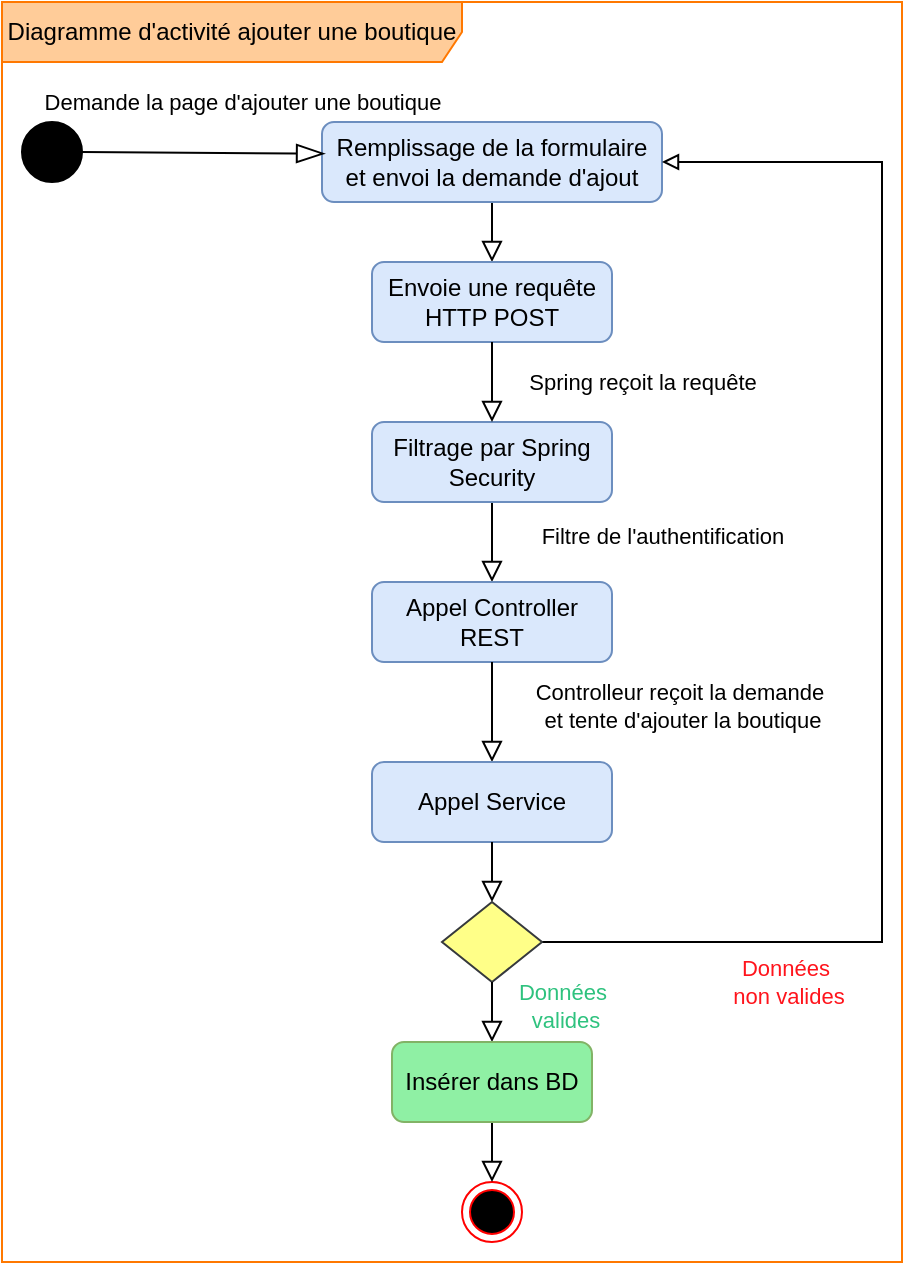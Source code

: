 <mxfile version="24.7.14">
  <diagram name="Page-1" id="q_UBp8_0X8ESd24AhM2i">
    <mxGraphModel dx="853" dy="372" grid="1" gridSize="10" guides="1" tooltips="1" connect="1" arrows="1" fold="1" page="1" pageScale="1" pageWidth="850" pageHeight="1100" math="0" shadow="0">
      <root>
        <mxCell id="0" />
        <mxCell id="1" parent="0" />
        <mxCell id="pGI4vGsXoLV3_2QaF3hQ-1" value="" style="rounded=0;html=1;jettySize=auto;orthogonalLoop=1;fontSize=11;endArrow=block;endFill=0;endSize=8;strokeWidth=1;shadow=0;labelBackgroundColor=none;" edge="1" parent="1" source="pGI4vGsXoLV3_2QaF3hQ-3">
          <mxGeometry relative="1" as="geometry">
            <mxPoint x="245" y="130" as="targetPoint" />
          </mxGeometry>
        </mxCell>
        <mxCell id="pGI4vGsXoLV3_2QaF3hQ-2" value="&lt;font style=&quot;font-size: 11px;&quot;&gt;Spring reçoit la requête&lt;/font&gt;" style="edgeLabel;html=1;align=center;verticalAlign=middle;resizable=0;points=[];" vertex="1" connectable="0" parent="pGI4vGsXoLV3_2QaF3hQ-1">
          <mxGeometry x="-0.366" y="-1" relative="1" as="geometry">
            <mxPoint x="76" y="80" as="offset" />
          </mxGeometry>
        </mxCell>
        <mxCell id="pGI4vGsXoLV3_2QaF3hQ-3" value="Remplissage de la formulaire et envoi la demande d&#39;ajout" style="rounded=1;whiteSpace=wrap;html=1;fontSize=12;glass=0;strokeWidth=1;shadow=0;fillColor=#dae8fc;strokeColor=#6c8ebf;" vertex="1" parent="1">
          <mxGeometry x="160" y="60" width="170" height="40" as="geometry" />
        </mxCell>
        <mxCell id="pGI4vGsXoLV3_2QaF3hQ-4" value="Filtre de l&#39;authentification" style="rounded=0;html=1;jettySize=auto;orthogonalLoop=1;fontSize=11;endArrow=block;endFill=0;endSize=8;strokeWidth=1;shadow=0;labelBackgroundColor=none;exitX=0.5;exitY=1;exitDx=0;exitDy=0;" edge="1" parent="1" source="pGI4vGsXoLV3_2QaF3hQ-5">
          <mxGeometry x="-0.143" y="85" relative="1" as="geometry">
            <mxPoint as="offset" />
            <mxPoint x="220" y="354.17" as="sourcePoint" />
            <mxPoint x="245" y="290" as="targetPoint" />
          </mxGeometry>
        </mxCell>
        <mxCell id="pGI4vGsXoLV3_2QaF3hQ-5" value="Filtrage par Spring Security" style="rounded=1;whiteSpace=wrap;html=1;fontSize=12;glass=0;strokeWidth=1;shadow=0;fillColor=#dae8fc;strokeColor=#6c8ebf;" vertex="1" parent="1">
          <mxGeometry x="185" y="210" width="120" height="40" as="geometry" />
        </mxCell>
        <mxCell id="pGI4vGsXoLV3_2QaF3hQ-11" value="" style="ellipse;fillColor=strokeColor;html=1;" vertex="1" parent="1">
          <mxGeometry x="10" y="60" width="30" height="30" as="geometry" />
        </mxCell>
        <mxCell id="pGI4vGsXoLV3_2QaF3hQ-12" value="&lt;font style=&quot;font-size: 11px;&quot;&gt;Demande la page d&#39;ajouter une boutique&lt;br&gt;&lt;/font&gt;" style="endArrow=blockThin;endSize=12;html=1;rounded=0;entryX=0.009;entryY=0.396;entryDx=0;entryDy=0;entryPerimeter=0;exitX=1;exitY=0.5;exitDx=0;exitDy=0;endFill=0;" edge="1" parent="1" source="pGI4vGsXoLV3_2QaF3hQ-11" target="pGI4vGsXoLV3_2QaF3hQ-3">
          <mxGeometry x="0.319" y="26" width="160" relative="1" as="geometry">
            <mxPoint x="50" y="74.71" as="sourcePoint" />
            <mxPoint x="120" y="75" as="targetPoint" />
            <mxPoint as="offset" />
          </mxGeometry>
        </mxCell>
        <mxCell id="pGI4vGsXoLV3_2QaF3hQ-13" value="Appel Controller REST" style="rounded=1;whiteSpace=wrap;html=1;fontSize=12;glass=0;strokeWidth=1;shadow=0;fillColor=#dae8fc;strokeColor=#6c8ebf;" vertex="1" parent="1">
          <mxGeometry x="185" y="290" width="120" height="40" as="geometry" />
        </mxCell>
        <mxCell id="pGI4vGsXoLV3_2QaF3hQ-14" value="&lt;div style=&quot;&quot;&gt;&lt;font style=&quot;font-size: 11px;&quot;&gt;Controlleur reçoit la demande&amp;nbsp;&lt;/font&gt;&lt;/div&gt;&lt;div style=&quot;&quot;&gt;&lt;font style=&quot;font-size: 11px;&quot;&gt;et tente d&#39;ajouter la boutique&lt;br&gt;&lt;/font&gt;&lt;/div&gt;" style="rounded=0;html=1;jettySize=auto;orthogonalLoop=1;fontSize=11;endArrow=block;endFill=0;endSize=8;strokeWidth=1;shadow=0;labelBackgroundColor=none;" edge="1" parent="1" source="pGI4vGsXoLV3_2QaF3hQ-13">
          <mxGeometry x="-0.143" y="95" relative="1" as="geometry">
            <mxPoint as="offset" />
            <mxPoint x="244.71" y="390" as="sourcePoint" />
            <mxPoint x="245" y="380" as="targetPoint" />
          </mxGeometry>
        </mxCell>
        <mxCell id="pGI4vGsXoLV3_2QaF3hQ-15" value="Appel Service" style="rounded=1;whiteSpace=wrap;html=1;fontSize=12;glass=0;strokeWidth=1;shadow=0;fillColor=#dae8fc;strokeColor=#6c8ebf;" vertex="1" parent="1">
          <mxGeometry x="185" y="380.0" width="120" height="40" as="geometry" />
        </mxCell>
        <mxCell id="pGI4vGsXoLV3_2QaF3hQ-19" value="" style="ellipse;html=1;shape=endState;fillColor=#000000;strokeColor=#ff0000;" vertex="1" parent="1">
          <mxGeometry x="230" y="590" width="30" height="30" as="geometry" />
        </mxCell>
        <mxCell id="pGI4vGsXoLV3_2QaF3hQ-21" value="Diagramme d&#39;activité ajouter une boutique" style="shape=umlFrame;whiteSpace=wrap;html=1;pointerEvents=0;width=230;height=30;fillColor=#ffcc99;strokeColor=#ff7800;" vertex="1" parent="1">
          <mxGeometry width="450" height="630" as="geometry" />
        </mxCell>
        <mxCell id="pGI4vGsXoLV3_2QaF3hQ-24" value="Envoie une requête HTTP POST" style="rounded=1;whiteSpace=wrap;html=1;fontSize=12;glass=0;strokeWidth=1;shadow=0;fillColor=#dae8fc;strokeColor=#6c8ebf;" vertex="1" parent="1">
          <mxGeometry x="185" y="130" width="120" height="40" as="geometry" />
        </mxCell>
        <mxCell id="pGI4vGsXoLV3_2QaF3hQ-25" value="" style="rounded=0;html=1;jettySize=auto;orthogonalLoop=1;fontSize=11;endArrow=block;endFill=0;endSize=8;strokeWidth=1;shadow=0;labelBackgroundColor=none;exitX=0.5;exitY=1;exitDx=0;exitDy=0;" edge="1" parent="1" source="pGI4vGsXoLV3_2QaF3hQ-24">
          <mxGeometry relative="1" as="geometry">
            <mxPoint x="245" y="210" as="targetPoint" />
            <mxPoint x="244.58" y="190" as="sourcePoint" />
          </mxGeometry>
        </mxCell>
        <mxCell id="pGI4vGsXoLV3_2QaF3hQ-35" value="" style="rounded=0;html=1;jettySize=auto;orthogonalLoop=1;fontSize=11;endArrow=block;endFill=0;endSize=8;strokeWidth=1;shadow=0;labelBackgroundColor=none;entryX=0.5;entryY=0;entryDx=0;entryDy=0;" edge="1" parent="1" source="pGI4vGsXoLV3_2QaF3hQ-9" target="pGI4vGsXoLV3_2QaF3hQ-19">
          <mxGeometry x="-0.143" y="95" relative="1" as="geometry">
            <mxPoint as="offset" />
            <mxPoint x="244.76" y="630" as="sourcePoint" />
            <mxPoint x="245" y="580" as="targetPoint" />
          </mxGeometry>
        </mxCell>
        <mxCell id="pGI4vGsXoLV3_2QaF3hQ-36" style="edgeStyle=orthogonalEdgeStyle;rounded=0;orthogonalLoop=1;jettySize=auto;html=1;exitX=1;exitY=0.5;exitDx=0;exitDy=0;endArrow=none;endFill=0;startArrow=block;startFill=0;sourcePerimeterSpacing=8;targetPerimeterSpacing=7;entryX=1;entryY=0.5;entryDx=0;entryDy=0;" edge="1" parent="1" source="pGI4vGsXoLV3_2QaF3hQ-3" target="pGI4vGsXoLV3_2QaF3hQ-8">
          <mxGeometry relative="1" as="geometry">
            <mxPoint x="270" y="590" as="targetPoint" />
            <Array as="points">
              <mxPoint x="440" y="80" />
              <mxPoint x="440" y="470" />
            </Array>
          </mxGeometry>
        </mxCell>
        <mxCell id="pGI4vGsXoLV3_2QaF3hQ-37" value="&lt;div&gt;&lt;font color=&quot;#ff141c&quot;&gt;Données&amp;nbsp;&lt;/font&gt;&lt;/div&gt;&lt;div&gt;&lt;font color=&quot;#ff141c&quot;&gt;non valides&lt;/font&gt;&lt;/div&gt;" style="edgeLabel;html=1;align=center;verticalAlign=middle;resizable=0;points=[];" vertex="1" connectable="0" parent="pGI4vGsXoLV3_2QaF3hQ-36">
          <mxGeometry x="0.711" y="5" relative="1" as="geometry">
            <mxPoint x="26" y="15" as="offset" />
          </mxGeometry>
        </mxCell>
        <mxCell id="pGI4vGsXoLV3_2QaF3hQ-40" value="" style="rounded=0;html=1;jettySize=auto;orthogonalLoop=1;fontSize=11;endArrow=block;endFill=0;endSize=8;strokeWidth=1;shadow=0;labelBackgroundColor=none;" edge="1" parent="1" source="pGI4vGsXoLV3_2QaF3hQ-15">
          <mxGeometry x="-0.143" y="95" relative="1" as="geometry">
            <mxPoint as="offset" />
            <mxPoint x="246" y="470" as="sourcePoint" />
            <mxPoint x="245" y="450" as="targetPoint" />
          </mxGeometry>
        </mxCell>
        <mxCell id="pGI4vGsXoLV3_2QaF3hQ-8" value="" style="rhombus;whiteSpace=wrap;html=1;shadow=0;fontFamily=Helvetica;fontSize=12;align=center;strokeWidth=1;spacing=6;spacingTop=-4;fillColor=#ffff88;strokeColor=#36393d;" vertex="1" parent="1">
          <mxGeometry x="220" y="450" width="50" height="40" as="geometry" />
        </mxCell>
        <mxCell id="pGI4vGsXoLV3_2QaF3hQ-45" value="" style="rounded=0;html=1;jettySize=auto;orthogonalLoop=1;fontSize=11;endArrow=block;endFill=0;endSize=8;strokeWidth=1;shadow=0;labelBackgroundColor=none;exitX=0.5;exitY=1;exitDx=0;exitDy=0;" edge="1" parent="1" source="pGI4vGsXoLV3_2QaF3hQ-8">
          <mxGeometry x="-0.143" y="95" relative="1" as="geometry">
            <mxPoint as="offset" />
            <mxPoint x="244.58" y="540" as="sourcePoint" />
            <mxPoint x="245" y="520" as="targetPoint" />
          </mxGeometry>
        </mxCell>
        <mxCell id="pGI4vGsXoLV3_2QaF3hQ-46" value="&lt;div&gt;&lt;font color=&quot;#2ec27e&quot;&gt;Données&lt;/font&gt;&lt;/div&gt;&lt;div&gt;&lt;font color=&quot;#2ec27e&quot;&gt;&amp;nbsp;valides&lt;/font&gt;&lt;/div&gt;" style="edgeLabel;html=1;align=center;verticalAlign=middle;resizable=0;points=[];" vertex="1" connectable="0" parent="pGI4vGsXoLV3_2QaF3hQ-45">
          <mxGeometry x="-0.24" relative="1" as="geometry">
            <mxPoint x="35" as="offset" />
          </mxGeometry>
        </mxCell>
        <mxCell id="pGI4vGsXoLV3_2QaF3hQ-9" value="Insérer dans BD" style="rounded=1;whiteSpace=wrap;html=1;fontSize=12;glass=0;strokeWidth=1;shadow=0;strokeColor=#82b366;fillColor=#8ff0a4;" vertex="1" parent="1">
          <mxGeometry x="195" y="520" width="100" height="40" as="geometry" />
        </mxCell>
      </root>
    </mxGraphModel>
  </diagram>
</mxfile>
